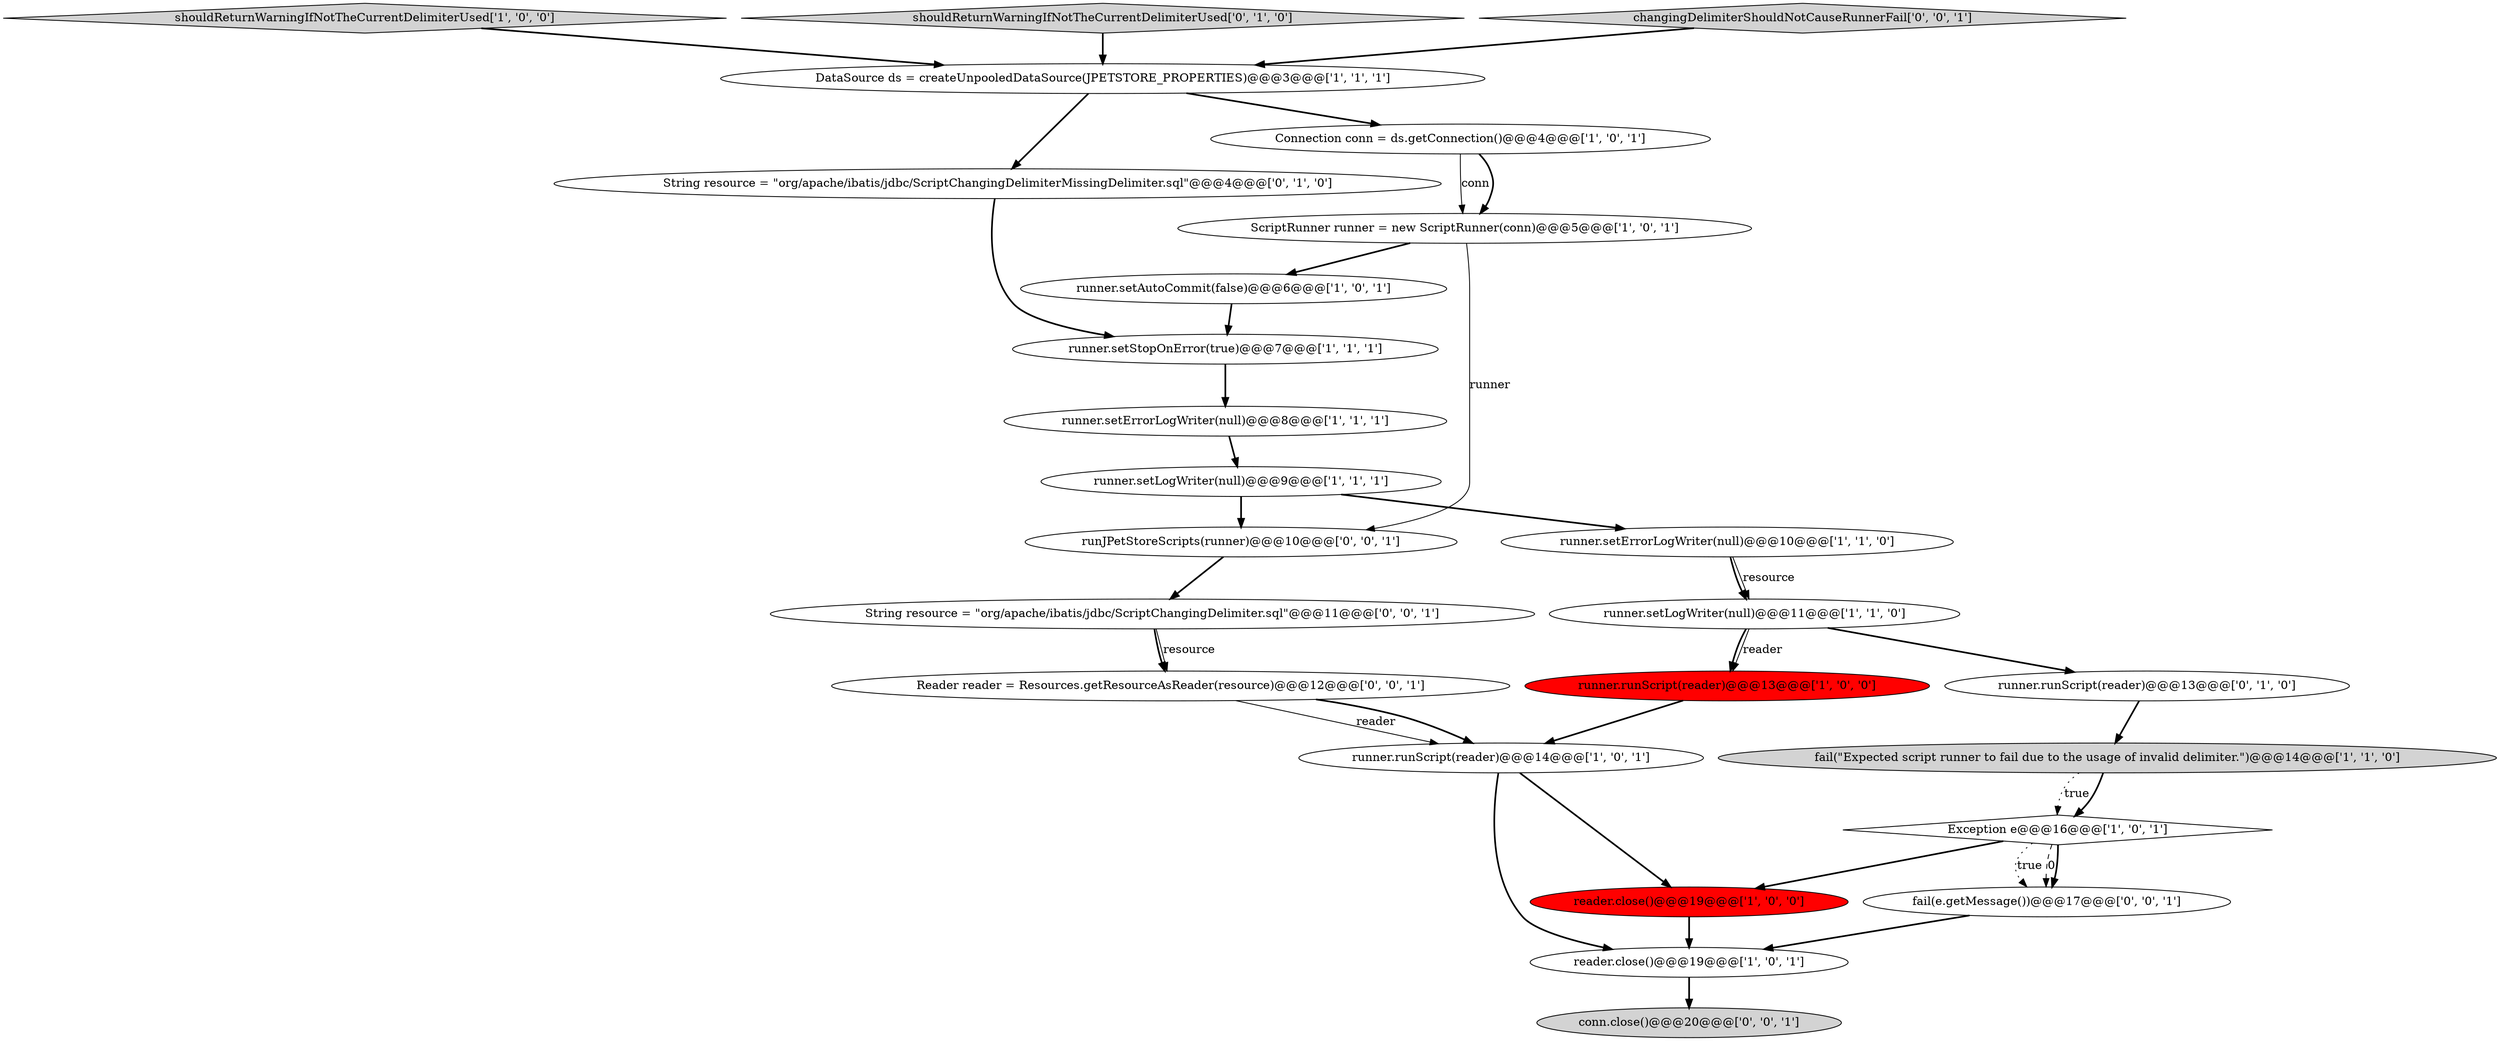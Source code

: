 digraph {
7 [style = filled, label = "shouldReturnWarningIfNotTheCurrentDelimiterUsed['1', '0', '0']", fillcolor = lightgray, shape = diamond image = "AAA0AAABBB1BBB"];
19 [style = filled, label = "fail(e.getMessage())@@@17@@@['0', '0', '1']", fillcolor = white, shape = ellipse image = "AAA0AAABBB3BBB"];
0 [style = filled, label = "DataSource ds = createUnpooledDataSource(JPETSTORE_PROPERTIES)@@@3@@@['1', '1', '1']", fillcolor = white, shape = ellipse image = "AAA0AAABBB1BBB"];
15 [style = filled, label = "Exception e@@@16@@@['1', '0', '1']", fillcolor = white, shape = diamond image = "AAA0AAABBB1BBB"];
17 [style = filled, label = "String resource = \"org/apache/ibatis/jdbc/ScriptChangingDelimiterMissingDelimiter.sql\"@@@4@@@['0', '1', '0']", fillcolor = white, shape = ellipse image = "AAA0AAABBB2BBB"];
18 [style = filled, label = "shouldReturnWarningIfNotTheCurrentDelimiterUsed['0', '1', '0']", fillcolor = lightgray, shape = diamond image = "AAA0AAABBB2BBB"];
12 [style = filled, label = "runner.runScript(reader)@@@14@@@['1', '0', '1']", fillcolor = white, shape = ellipse image = "AAA0AAABBB1BBB"];
11 [style = filled, label = "runner.setErrorLogWriter(null)@@@10@@@['1', '1', '0']", fillcolor = white, shape = ellipse image = "AAA0AAABBB1BBB"];
20 [style = filled, label = "runJPetStoreScripts(runner)@@@10@@@['0', '0', '1']", fillcolor = white, shape = ellipse image = "AAA0AAABBB3BBB"];
24 [style = filled, label = "conn.close()@@@20@@@['0', '0', '1']", fillcolor = lightgray, shape = ellipse image = "AAA0AAABBB3BBB"];
4 [style = filled, label = "reader.close()@@@19@@@['1', '0', '1']", fillcolor = white, shape = ellipse image = "AAA0AAABBB1BBB"];
9 [style = filled, label = "ScriptRunner runner = new ScriptRunner(conn)@@@5@@@['1', '0', '1']", fillcolor = white, shape = ellipse image = "AAA0AAABBB1BBB"];
21 [style = filled, label = "String resource = \"org/apache/ibatis/jdbc/ScriptChangingDelimiter.sql\"@@@11@@@['0', '0', '1']", fillcolor = white, shape = ellipse image = "AAA0AAABBB3BBB"];
13 [style = filled, label = "fail(\"Expected script runner to fail due to the usage of invalid delimiter.\")@@@14@@@['1', '1', '0']", fillcolor = lightgray, shape = ellipse image = "AAA0AAABBB1BBB"];
10 [style = filled, label = "runner.runScript(reader)@@@13@@@['1', '0', '0']", fillcolor = red, shape = ellipse image = "AAA1AAABBB1BBB"];
14 [style = filled, label = "runner.setLogWriter(null)@@@11@@@['1', '1', '0']", fillcolor = white, shape = ellipse image = "AAA0AAABBB1BBB"];
8 [style = filled, label = "reader.close()@@@19@@@['1', '0', '0']", fillcolor = red, shape = ellipse image = "AAA1AAABBB1BBB"];
16 [style = filled, label = "runner.runScript(reader)@@@13@@@['0', '1', '0']", fillcolor = white, shape = ellipse image = "AAA0AAABBB2BBB"];
5 [style = filled, label = "runner.setStopOnError(true)@@@7@@@['1', '1', '1']", fillcolor = white, shape = ellipse image = "AAA0AAABBB1BBB"];
6 [style = filled, label = "runner.setLogWriter(null)@@@9@@@['1', '1', '1']", fillcolor = white, shape = ellipse image = "AAA0AAABBB1BBB"];
22 [style = filled, label = "Reader reader = Resources.getResourceAsReader(resource)@@@12@@@['0', '0', '1']", fillcolor = white, shape = ellipse image = "AAA0AAABBB3BBB"];
1 [style = filled, label = "runner.setAutoCommit(false)@@@6@@@['1', '0', '1']", fillcolor = white, shape = ellipse image = "AAA0AAABBB1BBB"];
3 [style = filled, label = "Connection conn = ds.getConnection()@@@4@@@['1', '0', '1']", fillcolor = white, shape = ellipse image = "AAA0AAABBB1BBB"];
2 [style = filled, label = "runner.setErrorLogWriter(null)@@@8@@@['1', '1', '1']", fillcolor = white, shape = ellipse image = "AAA0AAABBB1BBB"];
23 [style = filled, label = "changingDelimiterShouldNotCauseRunnerFail['0', '0', '1']", fillcolor = lightgray, shape = diamond image = "AAA0AAABBB3BBB"];
1->5 [style = bold, label=""];
0->3 [style = bold, label=""];
14->16 [style = bold, label=""];
17->5 [style = bold, label=""];
16->13 [style = bold, label=""];
22->12 [style = solid, label="reader"];
4->24 [style = bold, label=""];
11->14 [style = bold, label=""];
3->9 [style = solid, label="conn"];
2->6 [style = bold, label=""];
0->17 [style = bold, label=""];
14->10 [style = bold, label=""];
7->0 [style = bold, label=""];
15->19 [style = dashed, label="0"];
15->19 [style = bold, label=""];
23->0 [style = bold, label=""];
20->21 [style = bold, label=""];
3->9 [style = bold, label=""];
6->20 [style = bold, label=""];
5->2 [style = bold, label=""];
12->4 [style = bold, label=""];
21->22 [style = bold, label=""];
10->12 [style = bold, label=""];
12->8 [style = bold, label=""];
22->12 [style = bold, label=""];
15->19 [style = dotted, label="true"];
6->11 [style = bold, label=""];
9->20 [style = solid, label="runner"];
14->10 [style = solid, label="reader"];
13->15 [style = dotted, label="true"];
13->15 [style = bold, label=""];
19->4 [style = bold, label=""];
8->4 [style = bold, label=""];
9->1 [style = bold, label=""];
15->8 [style = bold, label=""];
18->0 [style = bold, label=""];
21->22 [style = solid, label="resource"];
11->14 [style = solid, label="resource"];
}

